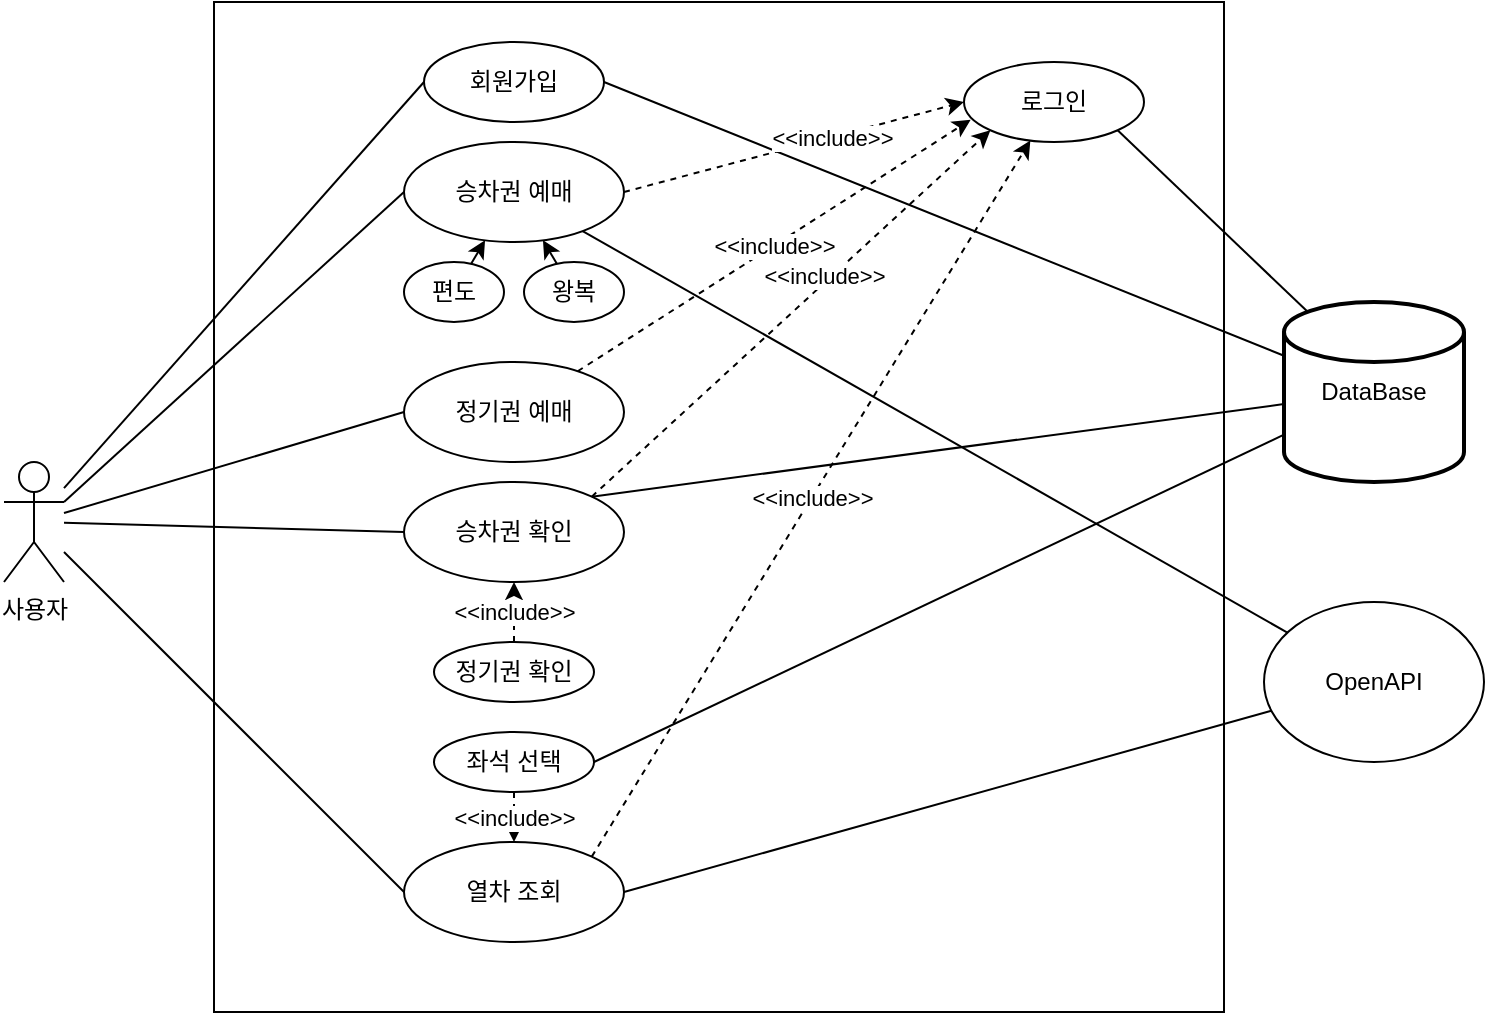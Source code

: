 <mxfile version="14.0.1" type="device"><diagram id="mbW9WsSMT5rq7fdSDeL1" name="Page-1"><mxGraphModel dx="1422" dy="794" grid="1" gridSize="10" guides="1" tooltips="1" connect="1" arrows="1" fold="1" page="1" pageScale="1" pageWidth="827" pageHeight="1169" math="0" shadow="0"><root><mxCell id="0"/><mxCell id="1" parent="0"/><mxCell id="oG74h_yF-MZpavJjPC4W-3" value="" style="whiteSpace=wrap;html=1;aspect=fixed;" parent="1" vertex="1"><mxGeometry x="155" y="70" width="505" height="505" as="geometry"/></mxCell><object label="사용자" 비회원="" id="oG74h_yF-MZpavJjPC4W-4"><mxCell style="shape=umlActor;verticalLabelPosition=bottom;verticalAlign=top;html=1;outlineConnect=0;" parent="1" vertex="1"><mxGeometry x="50" y="300" width="30" height="60" as="geometry"/></mxCell></object><mxCell id="oG74h_yF-MZpavJjPC4W-5" value="회원가입" style="ellipse;whiteSpace=wrap;html=1;" parent="1" vertex="1"><mxGeometry x="260" y="90" width="90" height="40" as="geometry"/></mxCell><mxCell id="oG74h_yF-MZpavJjPC4W-6" value="로그인&lt;span style=&quot;color: rgba(0 , 0 , 0 , 0) ; font-family: monospace ; font-size: 0px&quot;&gt;%3CmxGraphModel%3E%3Croot%3E%3CmxCell%20id%3D%220%22%2F%3E%3CmxCell%20id%3D%221%22%20parent%3D%220%22%2F%3E%3CmxCell%20id%3D%222%22%20value%3D%22%ED%9A%8C%EC%9B%90%EA%B0%80%EC%9E%85%22%20style%3D%22ellipse%3BwhiteSpace%3Dwrap%3Bhtml%3D1%3B%22%20vertex%3D%221%22%20parent%3D%221%22%3E%3CmxGeometry%20x%3D%22260%22%20y%3D%2270%22%20width%3D%2290%22%20height%3D%2240%22%20as%3D%22geometry%22%2F%3E%3C%2FmxCell%3E%3C%2Froot%3E%3C%2FmxGraphModel%3E&lt;/span&gt;" style="ellipse;whiteSpace=wrap;html=1;" parent="1" vertex="1"><mxGeometry x="530" y="100" width="90" height="40" as="geometry"/></mxCell><mxCell id="oG74h_yF-MZpavJjPC4W-7" value="승차권 예매" style="ellipse;whiteSpace=wrap;html=1;" parent="1" vertex="1"><mxGeometry x="250" y="140" width="110" height="50" as="geometry"/></mxCell><mxCell id="oG74h_yF-MZpavJjPC4W-8" value="OpenAPI" style="ellipse;whiteSpace=wrap;html=1;" parent="1" vertex="1"><mxGeometry x="680" y="370" width="110" height="80" as="geometry"/></mxCell><mxCell id="oG74h_yF-MZpavJjPC4W-10" value="정기권 예매" style="ellipse;whiteSpace=wrap;html=1;" parent="1" vertex="1"><mxGeometry x="250" y="250" width="110" height="50" as="geometry"/></mxCell><mxCell id="oG74h_yF-MZpavJjPC4W-11" value="승차권 확인" style="ellipse;whiteSpace=wrap;html=1;" parent="1" vertex="1"><mxGeometry x="250" y="310" width="110" height="50" as="geometry"/></mxCell><mxCell id="oG74h_yF-MZpavJjPC4W-12" value="편도" style="ellipse;whiteSpace=wrap;html=1;" parent="1" vertex="1"><mxGeometry x="250" y="200" width="50" height="30" as="geometry"/></mxCell><mxCell id="oG74h_yF-MZpavJjPC4W-13" value="왕복" style="ellipse;whiteSpace=wrap;html=1;" parent="1" vertex="1"><mxGeometry x="310" y="200" width="50" height="30" as="geometry"/></mxCell><mxCell id="oG74h_yF-MZpavJjPC4W-14" value="" style="endArrow=classic;html=1;" parent="1" source="oG74h_yF-MZpavJjPC4W-12" target="oG74h_yF-MZpavJjPC4W-7" edge="1"><mxGeometry width="50" height="50" relative="1" as="geometry"><mxPoint x="250" y="250" as="sourcePoint"/><mxPoint x="290" y="210" as="targetPoint"/></mxGeometry></mxCell><mxCell id="oG74h_yF-MZpavJjPC4W-15" value="" style="endArrow=classic;html=1;" parent="1" source="oG74h_yF-MZpavJjPC4W-13" target="oG74h_yF-MZpavJjPC4W-7" edge="1"><mxGeometry width="50" height="50" relative="1" as="geometry"><mxPoint x="260" y="260" as="sourcePoint"/><mxPoint x="300.04" y="242" as="targetPoint"/></mxGeometry></mxCell><mxCell id="oG74h_yF-MZpavJjPC4W-17" value="열차 조회" style="ellipse;whiteSpace=wrap;html=1;" parent="1" vertex="1"><mxGeometry x="250" y="490" width="110" height="50" as="geometry"/></mxCell><mxCell id="oG74h_yF-MZpavJjPC4W-18" value="좌석 선택" style="ellipse;whiteSpace=wrap;html=1;" parent="1" vertex="1"><mxGeometry x="265" y="435" width="80" height="30" as="geometry"/></mxCell><mxCell id="oG74h_yF-MZpavJjPC4W-19" value="&amp;lt;&amp;lt;include&amp;gt;&amp;gt;" style="endArrow=classic;html=1;dashed=1;" parent="1" source="oG74h_yF-MZpavJjPC4W-18" target="oG74h_yF-MZpavJjPC4W-17" edge="1"><mxGeometry width="50" height="50" relative="1" as="geometry"><mxPoint x="380" y="523.4" as="sourcePoint"/><mxPoint x="430" y="473.4" as="targetPoint"/></mxGeometry></mxCell><mxCell id="oG74h_yF-MZpavJjPC4W-21" value="&amp;lt;&amp;lt;include&amp;gt;&amp;gt;" style="endArrow=classic;html=1;dashed=1;entryX=0.037;entryY=0.721;entryDx=0;entryDy=0;entryPerimeter=0;" parent="1" source="oG74h_yF-MZpavJjPC4W-10" target="oG74h_yF-MZpavJjPC4W-6" edge="1"><mxGeometry width="50" height="50" relative="1" as="geometry"><mxPoint x="340" y="315" as="sourcePoint"/><mxPoint x="390" y="265" as="targetPoint"/></mxGeometry></mxCell><mxCell id="oG74h_yF-MZpavJjPC4W-22" value="정기권 확인" style="ellipse;whiteSpace=wrap;html=1;" parent="1" vertex="1"><mxGeometry x="265" y="390" width="80" height="30" as="geometry"/></mxCell><mxCell id="oG74h_yF-MZpavJjPC4W-23" value="&amp;lt;&amp;lt;include&amp;gt;&amp;gt;" style="endArrow=classic;html=1;entryX=0.5;entryY=1;entryDx=0;entryDy=0;dashed=1;" parent="1" source="oG74h_yF-MZpavJjPC4W-22" target="oG74h_yF-MZpavJjPC4W-11" edge="1"><mxGeometry width="50" height="50" relative="1" as="geometry"><mxPoint x="250" y="453.4" as="sourcePoint"/><mxPoint x="279.48" y="430" as="targetPoint"/></mxGeometry></mxCell><mxCell id="oG74h_yF-MZpavJjPC4W-26" value="&amp;lt;&amp;lt;include&amp;gt;&amp;gt;" style="endArrow=classic;html=1;dashed=1;entryX=0;entryY=1;entryDx=0;entryDy=0;exitX=1;exitY=0;exitDx=0;exitDy=0;" parent="1" source="oG74h_yF-MZpavJjPC4W-11" target="oG74h_yF-MZpavJjPC4W-6" edge="1"><mxGeometry x="0.182" y="3" width="50" height="50" relative="1" as="geometry"><mxPoint x="343.38" y="323.85" as="sourcePoint"/><mxPoint x="543.18" y="134.142" as="targetPoint"/><mxPoint as="offset"/></mxGeometry></mxCell><mxCell id="oG74h_yF-MZpavJjPC4W-30" value="" style="endArrow=none;html=1;entryX=0;entryY=0.5;entryDx=0;entryDy=0;" parent="1" source="oG74h_yF-MZpavJjPC4W-4" target="oG74h_yF-MZpavJjPC4W-5" edge="1"><mxGeometry width="50" height="50" relative="1" as="geometry"><mxPoint x="90" y="260" as="sourcePoint"/><mxPoint x="140" y="210" as="targetPoint"/></mxGeometry></mxCell><mxCell id="oG74h_yF-MZpavJjPC4W-31" value="" style="endArrow=none;html=1;entryX=0;entryY=0.5;entryDx=0;entryDy=0;exitX=1;exitY=0.333;exitDx=0;exitDy=0;exitPerimeter=0;" parent="1" source="oG74h_yF-MZpavJjPC4W-4" target="oG74h_yF-MZpavJjPC4W-7" edge="1"><mxGeometry width="50" height="50" relative="1" as="geometry"><mxPoint x="80" y="286" as="sourcePoint"/><mxPoint x="270" y="120" as="targetPoint"/></mxGeometry></mxCell><mxCell id="oG74h_yF-MZpavJjPC4W-32" value="" style="endArrow=none;html=1;entryX=0;entryY=0.5;entryDx=0;entryDy=0;" parent="1" source="oG74h_yF-MZpavJjPC4W-4" target="oG74h_yF-MZpavJjPC4W-10" edge="1"><mxGeometry width="50" height="50" relative="1" as="geometry"><mxPoint x="90" y="296" as="sourcePoint"/><mxPoint x="260" y="215.0" as="targetPoint"/></mxGeometry></mxCell><mxCell id="oG74h_yF-MZpavJjPC4W-33" value="" style="endArrow=none;html=1;entryX=0;entryY=0.5;entryDx=0;entryDy=0;" parent="1" source="oG74h_yF-MZpavJjPC4W-4" target="oG74h_yF-MZpavJjPC4W-11" edge="1"><mxGeometry width="50" height="50" relative="1" as="geometry"><mxPoint x="80" y="304" as="sourcePoint"/><mxPoint x="260" y="345.0" as="targetPoint"/></mxGeometry></mxCell><mxCell id="oG74h_yF-MZpavJjPC4W-37" value="" style="endArrow=none;html=1;entryX=0;entryY=0.5;entryDx=0;entryDy=0;" parent="1" source="oG74h_yF-MZpavJjPC4W-4" target="oG74h_yF-MZpavJjPC4W-17" edge="1"><mxGeometry width="50" height="50" relative="1" as="geometry"><mxPoint x="460" y="350" as="sourcePoint"/><mxPoint x="510" y="300" as="targetPoint"/></mxGeometry></mxCell><mxCell id="oG74h_yF-MZpavJjPC4W-38" value="" style="endArrow=none;html=1;exitX=1;exitY=0.5;exitDx=0;exitDy=0;" parent="1" source="oG74h_yF-MZpavJjPC4W-5" target="8p4xCgSbKQl4FaWTp83R-1" edge="1"><mxGeometry width="50" height="50" relative="1" as="geometry"><mxPoint x="460" y="350" as="sourcePoint"/><mxPoint x="685.807" y="232.111" as="targetPoint"/></mxGeometry></mxCell><mxCell id="oG74h_yF-MZpavJjPC4W-39" value="" style="endArrow=none;html=1;exitX=1;exitY=0.5;exitDx=0;exitDy=0;" parent="1" source="oG74h_yF-MZpavJjPC4W-17" target="oG74h_yF-MZpavJjPC4W-8" edge="1"><mxGeometry width="50" height="50" relative="1" as="geometry"><mxPoint x="460" y="350" as="sourcePoint"/><mxPoint x="510" y="300" as="targetPoint"/></mxGeometry></mxCell><mxCell id="oG74h_yF-MZpavJjPC4W-40" value="" style="endArrow=none;html=1;exitX=1;exitY=1;exitDx=0;exitDy=0;entryX=0.133;entryY=0.056;entryDx=0;entryDy=0;entryPerimeter=0;" parent="1" source="oG74h_yF-MZpavJjPC4W-6" target="8p4xCgSbKQl4FaWTp83R-1" edge="1"><mxGeometry width="50" height="50" relative="1" as="geometry"><mxPoint x="460" y="350" as="sourcePoint"/><mxPoint x="700.395" y="218.91" as="targetPoint"/></mxGeometry></mxCell><mxCell id="oG74h_yF-MZpavJjPC4W-41" value="" style="endArrow=none;html=1;exitX=1;exitY=0.5;exitDx=0;exitDy=0;" parent="1" source="oG74h_yF-MZpavJjPC4W-18" target="8p4xCgSbKQl4FaWTp83R-1" edge="1"><mxGeometry width="50" height="50" relative="1" as="geometry"><mxPoint x="640" y="310.0" as="sourcePoint"/><mxPoint x="690.051" y="273.051" as="targetPoint"/></mxGeometry></mxCell><mxCell id="oG74h_yF-MZpavJjPC4W-42" value="" style="endArrow=none;html=1;exitX=1;exitY=0;exitDx=0;exitDy=0;" parent="1" source="oG74h_yF-MZpavJjPC4W-11" target="8p4xCgSbKQl4FaWTp83R-1" edge="1"><mxGeometry width="50" height="50" relative="1" as="geometry"><mxPoint x="460" y="350" as="sourcePoint"/><mxPoint x="680.88" y="258" as="targetPoint"/></mxGeometry></mxCell><mxCell id="oG74h_yF-MZpavJjPC4W-29" value="&amp;lt;&amp;lt;include&amp;gt;&amp;gt;" style="endArrow=classic;html=1;dashed=1;exitX=1;exitY=0;exitDx=0;exitDy=0;" parent="1" source="oG74h_yF-MZpavJjPC4W-17" target="oG74h_yF-MZpavJjPC4W-6" edge="1"><mxGeometry width="50" height="50" relative="1" as="geometry"><mxPoint x="460" y="350" as="sourcePoint"/><mxPoint x="510" y="300" as="targetPoint"/></mxGeometry></mxCell><mxCell id="oG74h_yF-MZpavJjPC4W-20" value="&amp;lt;&amp;lt;include&amp;gt;&amp;gt;" style="endArrow=classic;html=1;dashed=1;entryX=0;entryY=0.5;entryDx=0;entryDy=0;exitX=1;exitY=0.5;exitDx=0;exitDy=0;" parent="1" source="oG74h_yF-MZpavJjPC4W-7" target="oG74h_yF-MZpavJjPC4W-6" edge="1"><mxGeometry x="0.221" y="-1" width="50" height="50" relative="1" as="geometry"><mxPoint x="460" y="350" as="sourcePoint"/><mxPoint x="510" y="300" as="targetPoint"/><mxPoint as="offset"/></mxGeometry></mxCell><mxCell id="oG74h_yF-MZpavJjPC4W-47" value="" style="endArrow=none;html=1;" parent="1" source="oG74h_yF-MZpavJjPC4W-7" target="oG74h_yF-MZpavJjPC4W-8" edge="1"><mxGeometry width="50" height="50" relative="1" as="geometry"><mxPoint x="460" y="350" as="sourcePoint"/><mxPoint x="510" y="300" as="targetPoint"/></mxGeometry></mxCell><mxCell id="8p4xCgSbKQl4FaWTp83R-1" value="DataBase" style="strokeWidth=2;html=1;shape=mxgraph.flowchart.database;whiteSpace=wrap;labelBackgroundColor=#ffffff;" vertex="1" parent="1"><mxGeometry x="690" y="220" width="90" height="90" as="geometry"/></mxCell></root></mxGraphModel></diagram></mxfile>